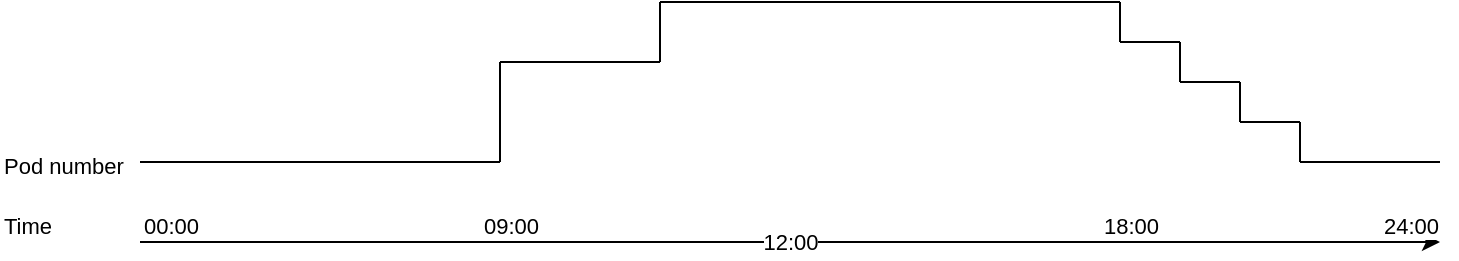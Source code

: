 <mxfile version="18.1.2" type="github" pages="2"><diagram id="P0jYALSoXXON9jlxumeP" name="Page-1"><mxGraphModel dx="2066" dy="1054" grid="1" gridSize="10" guides="1" tooltips="1" connect="1" arrows="1" fold="1" page="1" pageScale="1" pageWidth="827" pageHeight="1169" math="0" shadow="0"><root><mxCell id="0"/><mxCell id="1" parent="0"/><mxCell id="JbwWFcjTz_lvR87VUmQd-2" value="" style="endArrow=classic;html=1;rounded=0;" parent="1" edge="1"><mxGeometry relative="1" as="geometry"><mxPoint x="110" y="560" as="sourcePoint"/><mxPoint x="760" y="560" as="targetPoint"/></mxGeometry></mxCell><mxCell id="JbwWFcjTz_lvR87VUmQd-3" value="12:00" style="edgeLabel;resizable=0;html=1;align=center;verticalAlign=middle;" parent="JbwWFcjTz_lvR87VUmQd-2" connectable="0" vertex="1"><mxGeometry relative="1" as="geometry"/></mxCell><mxCell id="JbwWFcjTz_lvR87VUmQd-4" value="00:00" style="edgeLabel;resizable=0;html=1;align=left;verticalAlign=bottom;" parent="JbwWFcjTz_lvR87VUmQd-2" connectable="0" vertex="1"><mxGeometry x="-1" relative="1" as="geometry"/></mxCell><mxCell id="JbwWFcjTz_lvR87VUmQd-5" value="" style="endArrow=none;html=1;rounded=0;" parent="1" edge="1"><mxGeometry width="50" height="50" relative="1" as="geometry"><mxPoint x="110" y="520" as="sourcePoint"/><mxPoint x="210" y="520" as="targetPoint"/><Array as="points"><mxPoint x="150" y="520"/></Array></mxGeometry></mxCell><mxCell id="JbwWFcjTz_lvR87VUmQd-7" value="09:00" style="edgeLabel;resizable=0;html=1;align=left;verticalAlign=bottom;" parent="1" connectable="0" vertex="1"><mxGeometry x="280" y="560" as="geometry"/></mxCell><mxCell id="JbwWFcjTz_lvR87VUmQd-8" value="18:00" style="edgeLabel;resizable=0;html=1;align=left;verticalAlign=bottom;" parent="1" connectable="0" vertex="1"><mxGeometry x="590" y="560" as="geometry"/></mxCell><mxCell id="JbwWFcjTz_lvR87VUmQd-9" value="24:00" style="edgeLabel;resizable=0;html=1;align=left;verticalAlign=bottom;" parent="1" connectable="0" vertex="1"><mxGeometry x="730" y="560" as="geometry"/></mxCell><mxCell id="JbwWFcjTz_lvR87VUmQd-10" value="" style="endArrow=none;html=1;rounded=0;" parent="1" edge="1"><mxGeometry width="50" height="50" relative="1" as="geometry"><mxPoint x="210" y="520" as="sourcePoint"/><mxPoint x="290" y="520" as="targetPoint"/><Array as="points"><mxPoint x="250" y="520"/></Array></mxGeometry></mxCell><mxCell id="JbwWFcjTz_lvR87VUmQd-11" value="" style="endArrow=none;html=1;rounded=0;" parent="1" edge="1"><mxGeometry width="50" height="50" relative="1" as="geometry"><mxPoint x="290" y="520" as="sourcePoint"/><mxPoint x="290" y="470" as="targetPoint"/></mxGeometry></mxCell><mxCell id="JbwWFcjTz_lvR87VUmQd-12" value="" style="endArrow=none;html=1;rounded=0;" parent="1" edge="1"><mxGeometry width="50" height="50" relative="1" as="geometry"><mxPoint x="290" y="470" as="sourcePoint"/><mxPoint x="370" y="470" as="targetPoint"/><Array as="points"><mxPoint x="330" y="470"/></Array></mxGeometry></mxCell><mxCell id="JbwWFcjTz_lvR87VUmQd-13" value="" style="endArrow=none;html=1;rounded=0;" parent="1" edge="1"><mxGeometry width="50" height="50" relative="1" as="geometry"><mxPoint x="370" y="470" as="sourcePoint"/><mxPoint x="370" y="440" as="targetPoint"/></mxGeometry></mxCell><mxCell id="JbwWFcjTz_lvR87VUmQd-14" value="" style="endArrow=none;html=1;rounded=0;" parent="1" edge="1"><mxGeometry width="50" height="50" relative="1" as="geometry"><mxPoint x="370" y="440" as="sourcePoint"/><mxPoint x="600" y="440" as="targetPoint"/><Array as="points"><mxPoint x="410" y="440"/></Array></mxGeometry></mxCell><mxCell id="JbwWFcjTz_lvR87VUmQd-15" value="" style="endArrow=none;html=1;rounded=0;" parent="1" edge="1"><mxGeometry width="50" height="50" relative="1" as="geometry"><mxPoint x="600" y="460" as="sourcePoint"/><mxPoint x="600" y="440" as="targetPoint"/></mxGeometry></mxCell><mxCell id="JbwWFcjTz_lvR87VUmQd-16" value="" style="endArrow=none;html=1;rounded=0;" parent="1" edge="1"><mxGeometry width="50" height="50" relative="1" as="geometry"><mxPoint x="600" y="460" as="sourcePoint"/><mxPoint x="630" y="460" as="targetPoint"/><Array as="points"/></mxGeometry></mxCell><mxCell id="JbwWFcjTz_lvR87VUmQd-17" value="" style="endArrow=none;html=1;rounded=0;" parent="1" edge="1"><mxGeometry width="50" height="50" relative="1" as="geometry"><mxPoint x="630" y="480" as="sourcePoint"/><mxPoint x="630" y="460" as="targetPoint"/></mxGeometry></mxCell><mxCell id="JbwWFcjTz_lvR87VUmQd-18" value="" style="endArrow=none;html=1;rounded=0;" parent="1" edge="1"><mxGeometry width="50" height="50" relative="1" as="geometry"><mxPoint x="630" y="480" as="sourcePoint"/><mxPoint x="660" y="480" as="targetPoint"/><Array as="points"/></mxGeometry></mxCell><mxCell id="JbwWFcjTz_lvR87VUmQd-20" value="" style="endArrow=none;html=1;rounded=0;" parent="1" edge="1"><mxGeometry width="50" height="50" relative="1" as="geometry"><mxPoint x="660" y="500" as="sourcePoint"/><mxPoint x="660" y="480" as="targetPoint"/></mxGeometry></mxCell><mxCell id="JbwWFcjTz_lvR87VUmQd-21" value="" style="endArrow=none;html=1;rounded=0;" parent="1" edge="1"><mxGeometry width="50" height="50" relative="1" as="geometry"><mxPoint x="660" y="500" as="sourcePoint"/><mxPoint x="690" y="500" as="targetPoint"/><Array as="points"/></mxGeometry></mxCell><mxCell id="JbwWFcjTz_lvR87VUmQd-22" value="" style="endArrow=none;html=1;rounded=0;" parent="1" edge="1"><mxGeometry width="50" height="50" relative="1" as="geometry"><mxPoint x="690" y="520" as="sourcePoint"/><mxPoint x="690" y="500" as="targetPoint"/></mxGeometry></mxCell><mxCell id="JbwWFcjTz_lvR87VUmQd-23" value="" style="endArrow=none;html=1;rounded=0;" parent="1" edge="1"><mxGeometry width="50" height="50" relative="1" as="geometry"><mxPoint x="690" y="520" as="sourcePoint"/><mxPoint x="760" y="520" as="targetPoint"/><Array as="points"><mxPoint x="730" y="520"/></Array></mxGeometry></mxCell><mxCell id="JbwWFcjTz_lvR87VUmQd-24" value="Pod number" style="edgeLabel;resizable=0;html=1;align=left;verticalAlign=bottom;" parent="1" connectable="0" vertex="1"><mxGeometry x="40" y="530" as="geometry"/></mxCell><mxCell id="JbwWFcjTz_lvR87VUmQd-25" value="Time" style="edgeLabel;resizable=0;html=1;align=left;verticalAlign=bottom;" parent="1" connectable="0" vertex="1"><mxGeometry x="40" y="560" as="geometry"/></mxCell></root></mxGraphModel></diagram><diagram id="ShLGcGon1R8VZCDw2Qlz" name="Page-2"><mxGraphModel dx="2066" dy="1054" grid="1" gridSize="10" guides="1" tooltips="1" connect="1" arrows="1" fold="1" page="1" pageScale="1" pageWidth="827" pageHeight="1169" math="0" shadow="0"><root><mxCell id="0"/><mxCell id="1" parent="0"/></root></mxGraphModel></diagram></mxfile>